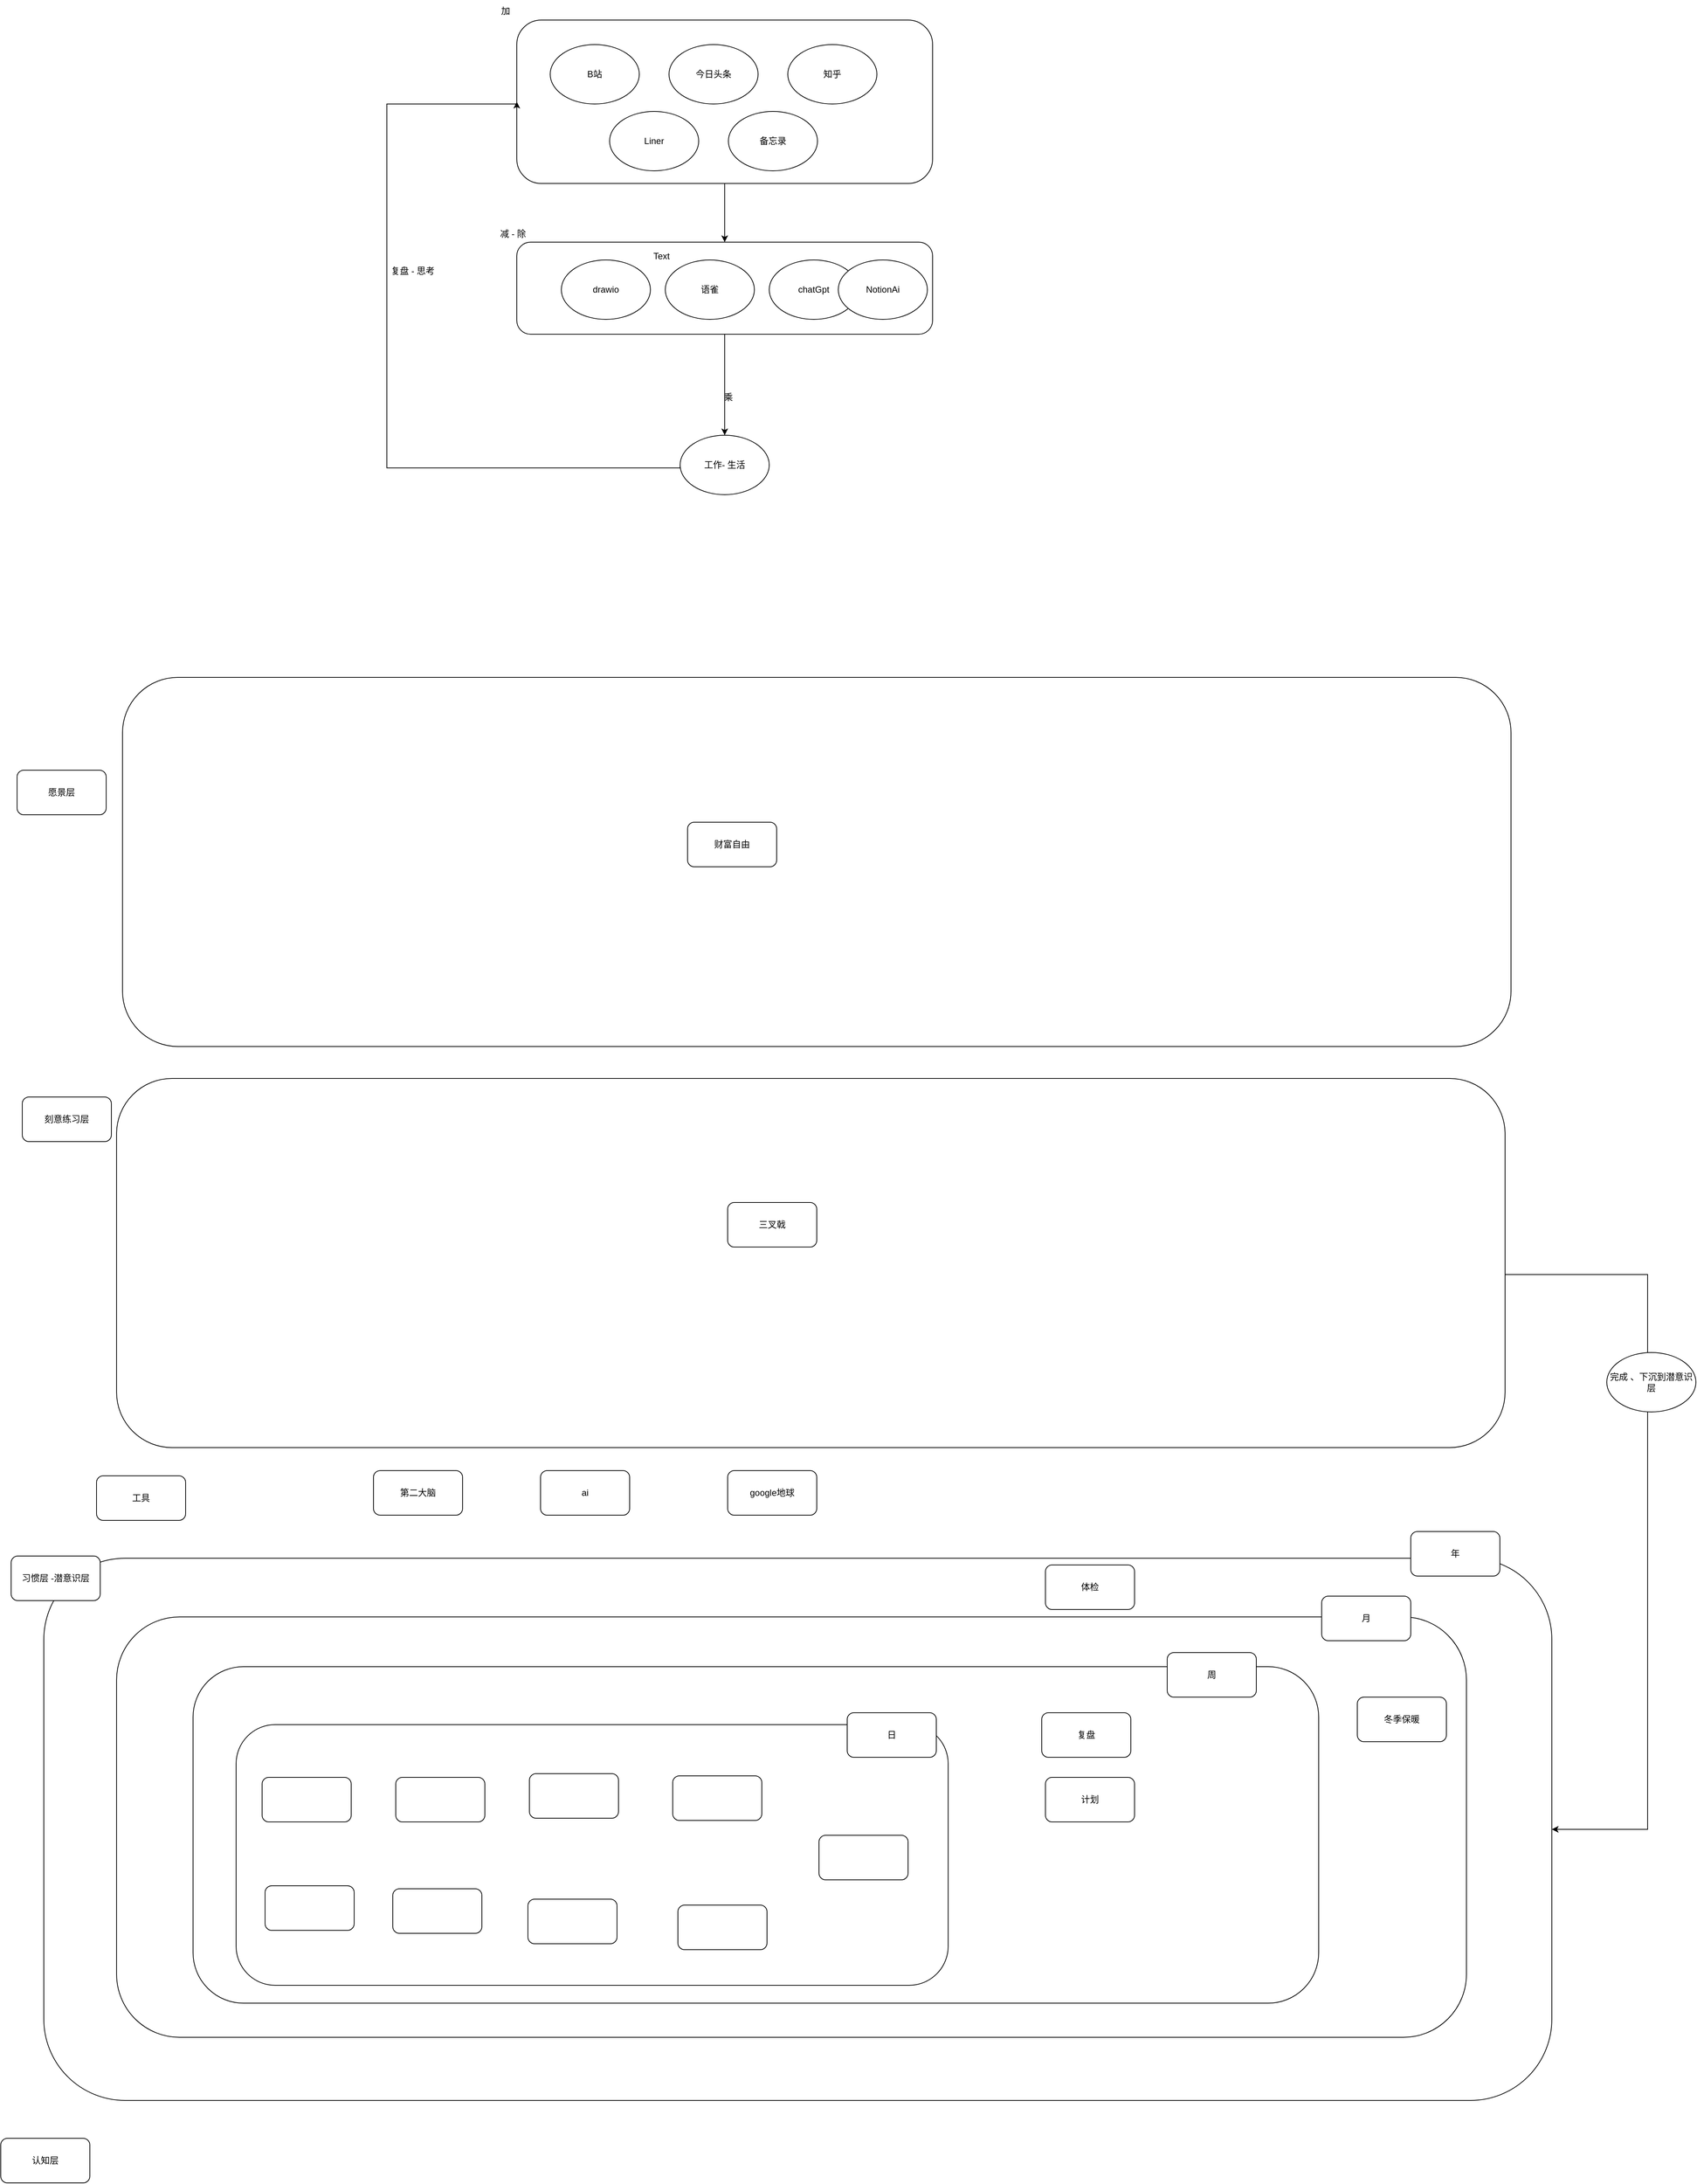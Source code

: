 <mxfile version="21.1.0" type="github">
  <diagram name="第 1 页" id="GRDvZaboTSoRFHHBoFmb">
    <mxGraphModel dx="4412" dy="3174" grid="0" gridSize="10" guides="1" tooltips="1" connect="1" arrows="1" fold="1" page="1" pageScale="1" pageWidth="827" pageHeight="1169" math="0" shadow="0">
      <root>
        <mxCell id="0" />
        <mxCell id="1" parent="0" />
        <mxCell id="XuNIK-hLuB95dvQplZHj-17" value="" style="rounded=1;whiteSpace=wrap;html=1;" vertex="1" parent="1">
          <mxGeometry x="-277" y="1658" width="2031" height="730" as="geometry" />
        </mxCell>
        <mxCell id="XuNIK-hLuB95dvQplZHj-15" value="" style="rounded=1;whiteSpace=wrap;html=1;" vertex="1" parent="1">
          <mxGeometry x="-179" y="1737" width="1818" height="566" as="geometry" />
        </mxCell>
        <mxCell id="XuNIK-hLuB95dvQplZHj-13" value="" style="rounded=1;whiteSpace=wrap;html=1;" vertex="1" parent="1">
          <mxGeometry x="-76" y="1804" width="1516" height="453" as="geometry" />
        </mxCell>
        <mxCell id="XuNIK-hLuB95dvQplZHj-11" value="" style="rounded=1;whiteSpace=wrap;html=1;" vertex="1" parent="1">
          <mxGeometry x="-18" y="1882" width="959" height="351" as="geometry" />
        </mxCell>
        <mxCell id="Bm8FblEBwML37TJQLxAh-16" style="edgeStyle=orthogonalEdgeStyle;rounded=0;orthogonalLoop=1;jettySize=auto;html=1;exitX=0.5;exitY=1;exitDx=0;exitDy=0;" parent="1" source="baQ6zyngYYexwskYTPrT-6" target="Bm8FblEBwML37TJQLxAh-1" edge="1">
          <mxGeometry relative="1" as="geometry" />
        </mxCell>
        <mxCell id="baQ6zyngYYexwskYTPrT-6" value="" style="rounded=1;whiteSpace=wrap;html=1;" parent="1" vertex="1">
          <mxGeometry x="360" y="-413" width="560" height="220" as="geometry" />
        </mxCell>
        <mxCell id="baQ6zyngYYexwskYTPrT-1" value="Liner" style="ellipse;whiteSpace=wrap;html=1;" parent="1" vertex="1">
          <mxGeometry x="485" y="-290" width="120" height="80" as="geometry" />
        </mxCell>
        <mxCell id="baQ6zyngYYexwskYTPrT-2" value="备忘录" style="ellipse;whiteSpace=wrap;html=1;" parent="1" vertex="1">
          <mxGeometry x="645" y="-290" width="120" height="80" as="geometry" />
        </mxCell>
        <mxCell id="baQ6zyngYYexwskYTPrT-3" value="B站" style="ellipse;whiteSpace=wrap;html=1;" parent="1" vertex="1">
          <mxGeometry x="405" y="-380" width="120" height="80" as="geometry" />
        </mxCell>
        <mxCell id="baQ6zyngYYexwskYTPrT-4" value="今日头条" style="ellipse;whiteSpace=wrap;html=1;" parent="1" vertex="1">
          <mxGeometry x="565" y="-380" width="120" height="80" as="geometry" />
        </mxCell>
        <mxCell id="baQ6zyngYYexwskYTPrT-5" value="知乎" style="ellipse;whiteSpace=wrap;html=1;" parent="1" vertex="1">
          <mxGeometry x="725" y="-380" width="120" height="80" as="geometry" />
        </mxCell>
        <mxCell id="Bm8FblEBwML37TJQLxAh-13" style="edgeStyle=orthogonalEdgeStyle;rounded=0;orthogonalLoop=1;jettySize=auto;html=1;exitX=0.5;exitY=1;exitDx=0;exitDy=0;" parent="1" source="Bm8FblEBwML37TJQLxAh-1" target="Bm8FblEBwML37TJQLxAh-12" edge="1">
          <mxGeometry relative="1" as="geometry" />
        </mxCell>
        <mxCell id="Bm8FblEBwML37TJQLxAh-1" value="" style="rounded=1;whiteSpace=wrap;html=1;" parent="1" vertex="1">
          <mxGeometry x="360" y="-114" width="560" height="124" as="geometry" />
        </mxCell>
        <mxCell id="Bm8FblEBwML37TJQLxAh-2" value="加" style="text;html=1;strokeColor=none;fillColor=none;align=center;verticalAlign=middle;whiteSpace=wrap;rounded=0;" parent="1" vertex="1">
          <mxGeometry x="315" y="-440" width="60" height="30" as="geometry" />
        </mxCell>
        <mxCell id="Bm8FblEBwML37TJQLxAh-3" value="减 - 除" style="text;html=1;strokeColor=none;fillColor=none;align=center;verticalAlign=middle;whiteSpace=wrap;rounded=0;" parent="1" vertex="1">
          <mxGeometry x="325" y="-140" width="60" height="30" as="geometry" />
        </mxCell>
        <mxCell id="Bm8FblEBwML37TJQLxAh-4" value="drawio" style="ellipse;whiteSpace=wrap;html=1;" parent="1" vertex="1">
          <mxGeometry x="420" y="-90" width="120" height="80" as="geometry" />
        </mxCell>
        <mxCell id="Bm8FblEBwML37TJQLxAh-5" value="语雀" style="ellipse;whiteSpace=wrap;html=1;" parent="1" vertex="1">
          <mxGeometry x="560" y="-90" width="120" height="80" as="geometry" />
        </mxCell>
        <mxCell id="Bm8FblEBwML37TJQLxAh-6" value="chatGpt" style="ellipse;whiteSpace=wrap;html=1;" parent="1" vertex="1">
          <mxGeometry x="700" y="-90" width="120" height="80" as="geometry" />
        </mxCell>
        <mxCell id="Bm8FblEBwML37TJQLxAh-17" style="edgeStyle=orthogonalEdgeStyle;rounded=0;orthogonalLoop=1;jettySize=auto;html=1;exitX=0;exitY=0.5;exitDx=0;exitDy=0;entryX=0;entryY=0.5;entryDx=0;entryDy=0;" parent="1" source="Bm8FblEBwML37TJQLxAh-12" target="baQ6zyngYYexwskYTPrT-6" edge="1">
          <mxGeometry relative="1" as="geometry">
            <Array as="points">
              <mxPoint x="185" y="190" />
              <mxPoint x="185" y="-300" />
            </Array>
          </mxGeometry>
        </mxCell>
        <mxCell id="Bm8FblEBwML37TJQLxAh-12" value="工作- 生活" style="ellipse;whiteSpace=wrap;html=1;" parent="1" vertex="1">
          <mxGeometry x="580" y="146" width="120" height="80" as="geometry" />
        </mxCell>
        <mxCell id="Bm8FblEBwML37TJQLxAh-14" value="乘" style="text;html=1;strokeColor=none;fillColor=none;align=center;verticalAlign=middle;whiteSpace=wrap;rounded=0;" parent="1" vertex="1">
          <mxGeometry x="615" y="80" width="60" height="30" as="geometry" />
        </mxCell>
        <mxCell id="Bm8FblEBwML37TJQLxAh-18" value="Text" style="text;html=1;strokeColor=none;fillColor=none;align=center;verticalAlign=middle;whiteSpace=wrap;rounded=0;" parent="1" vertex="1">
          <mxGeometry x="525" y="-110" width="60" height="30" as="geometry" />
        </mxCell>
        <mxCell id="Bm8FblEBwML37TJQLxAh-19" value="复盘 - 思考" style="text;html=1;strokeColor=none;fillColor=none;align=center;verticalAlign=middle;whiteSpace=wrap;rounded=0;" parent="1" vertex="1">
          <mxGeometry x="185" y="-90" width="70" height="30" as="geometry" />
        </mxCell>
        <mxCell id="Bm8FblEBwML37TJQLxAh-20" value="NotionAi" style="ellipse;whiteSpace=wrap;html=1;" parent="1" vertex="1">
          <mxGeometry x="793" y="-90" width="120" height="80" as="geometry" />
        </mxCell>
        <mxCell id="XuNIK-hLuB95dvQplZHj-2" value="" style="rounded=1;whiteSpace=wrap;html=1;" vertex="1" parent="1">
          <mxGeometry x="767" y="2031" width="120" height="60" as="geometry" />
        </mxCell>
        <mxCell id="XuNIK-hLuB95dvQplZHj-3" value="" style="rounded=1;whiteSpace=wrap;html=1;" vertex="1" parent="1">
          <mxGeometry x="17" y="1953" width="120" height="60" as="geometry" />
        </mxCell>
        <mxCell id="XuNIK-hLuB95dvQplZHj-4" value="" style="rounded=1;whiteSpace=wrap;html=1;" vertex="1" parent="1">
          <mxGeometry x="197" y="1953" width="120" height="60" as="geometry" />
        </mxCell>
        <mxCell id="XuNIK-hLuB95dvQplZHj-5" value="" style="rounded=1;whiteSpace=wrap;html=1;" vertex="1" parent="1">
          <mxGeometry x="377" y="1948" width="120" height="60" as="geometry" />
        </mxCell>
        <mxCell id="XuNIK-hLuB95dvQplZHj-6" value="" style="rounded=1;whiteSpace=wrap;html=1;" vertex="1" parent="1">
          <mxGeometry x="570" y="1951" width="120" height="60" as="geometry" />
        </mxCell>
        <mxCell id="XuNIK-hLuB95dvQplZHj-7" value="" style="rounded=1;whiteSpace=wrap;html=1;" vertex="1" parent="1">
          <mxGeometry x="577" y="2125" width="120" height="60" as="geometry" />
        </mxCell>
        <mxCell id="XuNIK-hLuB95dvQplZHj-8" value="" style="rounded=1;whiteSpace=wrap;html=1;" vertex="1" parent="1">
          <mxGeometry x="375" y="2117" width="120" height="60" as="geometry" />
        </mxCell>
        <mxCell id="XuNIK-hLuB95dvQplZHj-9" value="" style="rounded=1;whiteSpace=wrap;html=1;" vertex="1" parent="1">
          <mxGeometry x="193" y="2103" width="120" height="60" as="geometry" />
        </mxCell>
        <mxCell id="XuNIK-hLuB95dvQplZHj-10" value="" style="rounded=1;whiteSpace=wrap;html=1;" vertex="1" parent="1">
          <mxGeometry x="21" y="2099" width="120" height="60" as="geometry" />
        </mxCell>
        <mxCell id="XuNIK-hLuB95dvQplZHj-12" value="复盘" style="rounded=1;whiteSpace=wrap;html=1;" vertex="1" parent="1">
          <mxGeometry x="1067" y="1866" width="120" height="60" as="geometry" />
        </mxCell>
        <mxCell id="XuNIK-hLuB95dvQplZHj-14" value="周" style="rounded=1;whiteSpace=wrap;html=1;" vertex="1" parent="1">
          <mxGeometry x="1236" y="1785" width="120" height="60" as="geometry" />
        </mxCell>
        <mxCell id="XuNIK-hLuB95dvQplZHj-16" value="月" style="rounded=1;whiteSpace=wrap;html=1;" vertex="1" parent="1">
          <mxGeometry x="1444" y="1709" width="120" height="60" as="geometry" />
        </mxCell>
        <mxCell id="XuNIK-hLuB95dvQplZHj-18" value="年" style="rounded=1;whiteSpace=wrap;html=1;" vertex="1" parent="1">
          <mxGeometry x="1564" y="1622" width="120" height="60" as="geometry" />
        </mxCell>
        <mxCell id="XuNIK-hLuB95dvQplZHj-19" value="日" style="rounded=1;whiteSpace=wrap;html=1;" vertex="1" parent="1">
          <mxGeometry x="805" y="1866" width="120" height="60" as="geometry" />
        </mxCell>
        <mxCell id="XuNIK-hLuB95dvQplZHj-20" value="体检" style="rounded=1;whiteSpace=wrap;html=1;" vertex="1" parent="1">
          <mxGeometry x="1072" y="1667" width="120" height="60" as="geometry" />
        </mxCell>
        <mxCell id="XuNIK-hLuB95dvQplZHj-21" value="冬季保暖" style="rounded=1;whiteSpace=wrap;html=1;" vertex="1" parent="1">
          <mxGeometry x="1492" y="1845" width="120" height="60" as="geometry" />
        </mxCell>
        <mxCell id="XuNIK-hLuB95dvQplZHj-23" value="计划" style="rounded=1;whiteSpace=wrap;html=1;" vertex="1" parent="1">
          <mxGeometry x="1072" y="1953" width="120" height="60" as="geometry" />
        </mxCell>
        <mxCell id="XuNIK-hLuB95dvQplZHj-24" value="认知层" style="rounded=1;whiteSpace=wrap;html=1;" vertex="1" parent="1">
          <mxGeometry x="-335" y="2439" width="120" height="60" as="geometry" />
        </mxCell>
        <mxCell id="XuNIK-hLuB95dvQplZHj-25" value="习惯层 -潜意识层" style="rounded=1;whiteSpace=wrap;html=1;" vertex="1" parent="1">
          <mxGeometry x="-321" y="1655" width="120" height="60" as="geometry" />
        </mxCell>
        <mxCell id="XuNIK-hLuB95dvQplZHj-26" value="刻意练习层" style="rounded=1;whiteSpace=wrap;html=1;" vertex="1" parent="1">
          <mxGeometry x="-306" y="1037" width="120" height="60" as="geometry" />
        </mxCell>
        <mxCell id="XuNIK-hLuB95dvQplZHj-27" value="工具" style="rounded=1;whiteSpace=wrap;html=1;" vertex="1" parent="1">
          <mxGeometry x="-206" y="1547" width="120" height="60" as="geometry" />
        </mxCell>
        <mxCell id="XuNIK-hLuB95dvQplZHj-28" value="第二大脑" style="rounded=1;whiteSpace=wrap;html=1;" vertex="1" parent="1">
          <mxGeometry x="167" y="1540" width="120" height="60" as="geometry" />
        </mxCell>
        <mxCell id="XuNIK-hLuB95dvQplZHj-29" value="ai" style="rounded=1;whiteSpace=wrap;html=1;" vertex="1" parent="1">
          <mxGeometry x="392" y="1540" width="120" height="60" as="geometry" />
        </mxCell>
        <mxCell id="XuNIK-hLuB95dvQplZHj-30" value="google地球" style="rounded=1;whiteSpace=wrap;html=1;" vertex="1" parent="1">
          <mxGeometry x="644" y="1540" width="120" height="60" as="geometry" />
        </mxCell>
        <mxCell id="XuNIK-hLuB95dvQplZHj-33" style="edgeStyle=orthogonalEdgeStyle;rounded=0;orthogonalLoop=1;jettySize=auto;html=1;exitX=1;exitY=0.5;exitDx=0;exitDy=0;entryX=1;entryY=0.5;entryDx=0;entryDy=0;" edge="1" parent="1" source="XuNIK-hLuB95dvQplZHj-31" target="XuNIK-hLuB95dvQplZHj-17">
          <mxGeometry relative="1" as="geometry">
            <mxPoint x="1769.667" y="2077.333" as="targetPoint" />
            <Array as="points">
              <mxPoint x="1883" y="1276" />
              <mxPoint x="1883" y="2023" />
            </Array>
          </mxGeometry>
        </mxCell>
        <mxCell id="XuNIK-hLuB95dvQplZHj-31" value="" style="rounded=1;whiteSpace=wrap;html=1;" vertex="1" parent="1">
          <mxGeometry x="-179" y="1012" width="1870" height="497" as="geometry" />
        </mxCell>
        <mxCell id="XuNIK-hLuB95dvQplZHj-32" value="三叉戟" style="rounded=1;whiteSpace=wrap;html=1;" vertex="1" parent="1">
          <mxGeometry x="644" y="1179" width="120" height="60" as="geometry" />
        </mxCell>
        <mxCell id="XuNIK-hLuB95dvQplZHj-35" value="完成 、下沉到潜意识层" style="ellipse;whiteSpace=wrap;html=1;" vertex="1" parent="1">
          <mxGeometry x="1828" y="1381" width="120" height="80" as="geometry" />
        </mxCell>
        <mxCell id="XuNIK-hLuB95dvQplZHj-36" value="愿景层" style="rounded=1;whiteSpace=wrap;html=1;" vertex="1" parent="1">
          <mxGeometry x="-313" y="597" width="120" height="60" as="geometry" />
        </mxCell>
        <mxCell id="XuNIK-hLuB95dvQplZHj-37" value="" style="rounded=1;whiteSpace=wrap;html=1;" vertex="1" parent="1">
          <mxGeometry x="-171" y="472" width="1870" height="497" as="geometry" />
        </mxCell>
        <mxCell id="XuNIK-hLuB95dvQplZHj-38" value="财富自由" style="rounded=1;whiteSpace=wrap;html=1;" vertex="1" parent="1">
          <mxGeometry x="590" y="667" width="120" height="60" as="geometry" />
        </mxCell>
      </root>
    </mxGraphModel>
  </diagram>
</mxfile>
